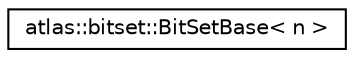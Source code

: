 digraph "Graphical Class Hierarchy"
{
  edge [fontname="Helvetica",fontsize="10",labelfontname="Helvetica",labelfontsize="10"];
  node [fontname="Helvetica",fontsize="10",shape=record];
  rankdir="LR";
  Node1 [label="atlas::bitset::BitSetBase\< n \>",height=0.2,width=0.4,color="black", fillcolor="white", style="filled",URL="$classatlas_1_1bitset_1_1BitSetBase.html"];
}
